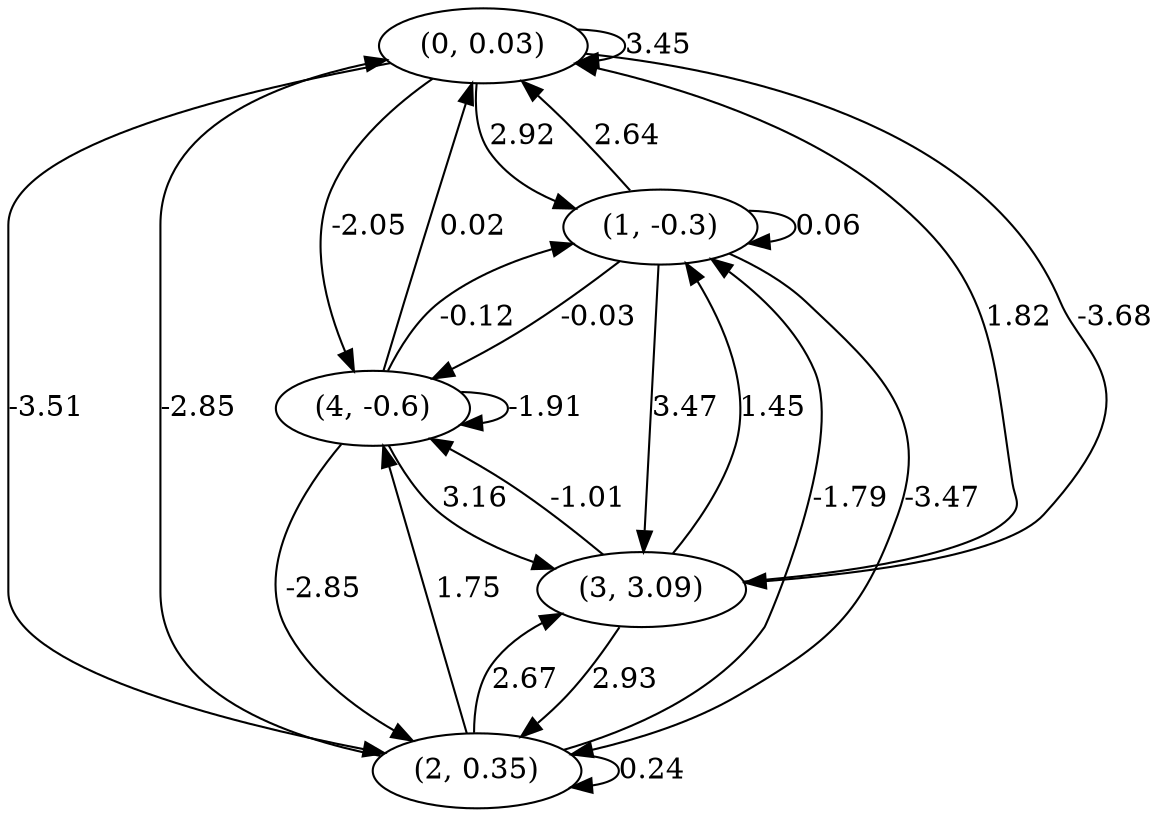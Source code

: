 digraph {
    0 [ label = "(0, 0.03)" ]
    1 [ label = "(1, -0.3)" ]
    2 [ label = "(2, 0.35)" ]
    3 [ label = "(3, 3.09)" ]
    4 [ label = "(4, -0.6)" ]
    0 -> 0 [ label = "3.45" ]
    1 -> 1 [ label = "0.06" ]
    2 -> 2 [ label = "0.24" ]
    4 -> 4 [ label = "-1.91" ]
    1 -> 0 [ label = "2.64" ]
    2 -> 0 [ label = "-2.85" ]
    3 -> 0 [ label = "1.82" ]
    4 -> 0 [ label = "0.02" ]
    0 -> 1 [ label = "2.92" ]
    2 -> 1 [ label = "-1.79" ]
    3 -> 1 [ label = "1.45" ]
    4 -> 1 [ label = "-0.12" ]
    0 -> 2 [ label = "-3.51" ]
    1 -> 2 [ label = "-3.47" ]
    3 -> 2 [ label = "2.93" ]
    4 -> 2 [ label = "-2.85" ]
    0 -> 3 [ label = "-3.68" ]
    1 -> 3 [ label = "3.47" ]
    2 -> 3 [ label = "2.67" ]
    4 -> 3 [ label = "3.16" ]
    0 -> 4 [ label = "-2.05" ]
    1 -> 4 [ label = "-0.03" ]
    2 -> 4 [ label = "1.75" ]
    3 -> 4 [ label = "-1.01" ]
}

